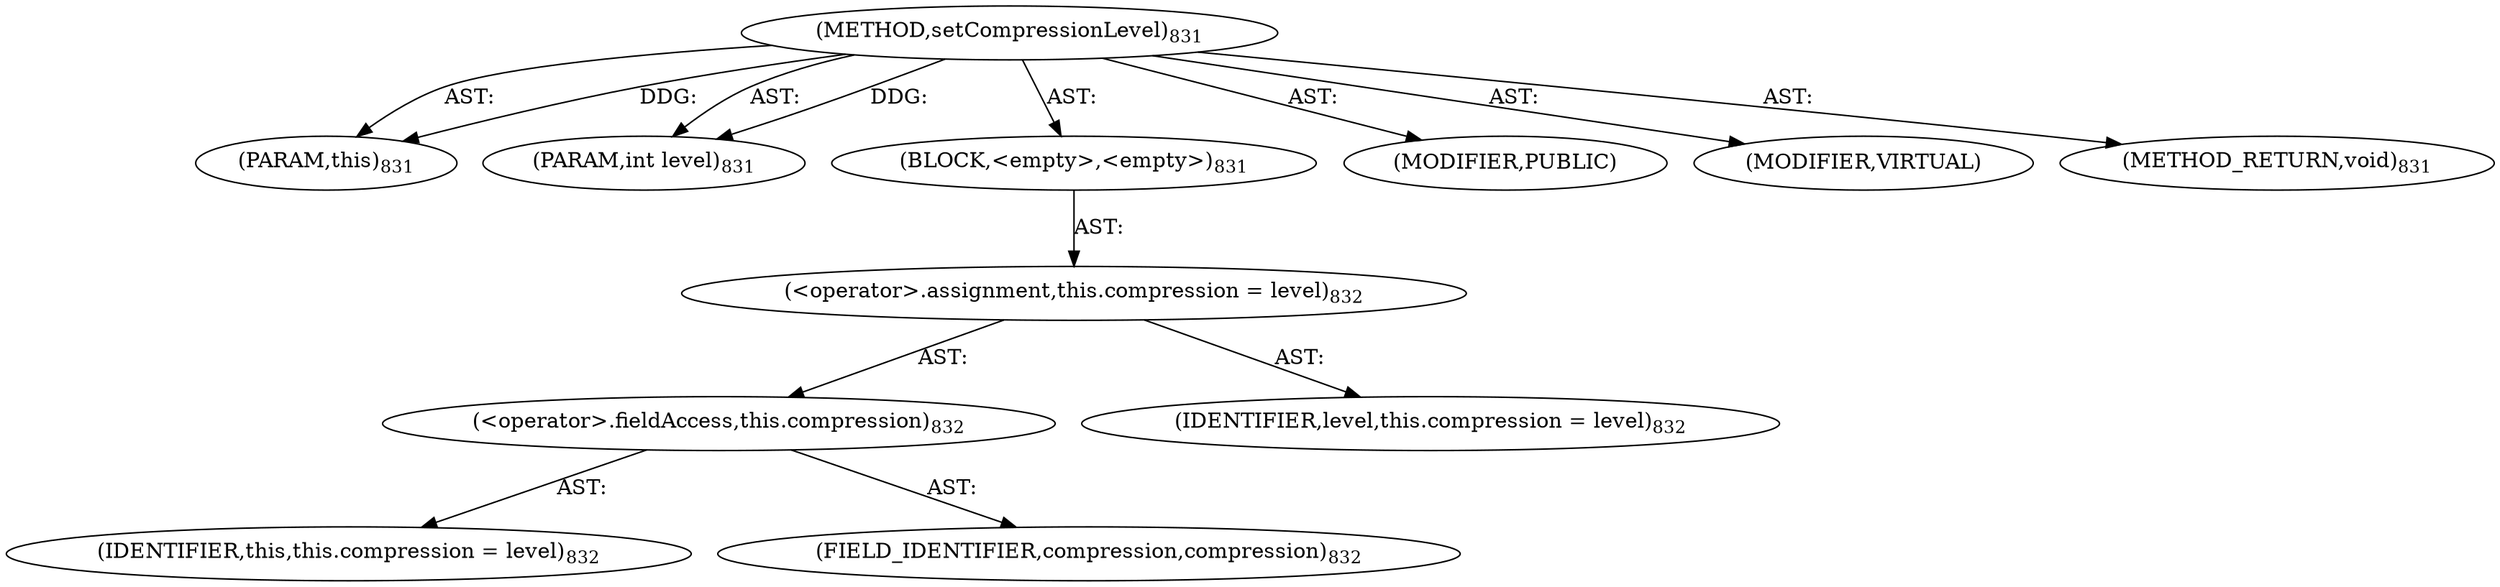 digraph "setCompressionLevel" {  
"111669149735" [label = <(METHOD,setCompressionLevel)<SUB>831</SUB>> ]
"115964117024" [label = <(PARAM,this)<SUB>831</SUB>> ]
"115964117062" [label = <(PARAM,int level)<SUB>831</SUB>> ]
"25769803894" [label = <(BLOCK,&lt;empty&gt;,&lt;empty&gt;)<SUB>831</SUB>> ]
"30064771487" [label = <(&lt;operator&gt;.assignment,this.compression = level)<SUB>832</SUB>> ]
"30064771488" [label = <(&lt;operator&gt;.fieldAccess,this.compression)<SUB>832</SUB>> ]
"68719476808" [label = <(IDENTIFIER,this,this.compression = level)<SUB>832</SUB>> ]
"55834574958" [label = <(FIELD_IDENTIFIER,compression,compression)<SUB>832</SUB>> ]
"68719477082" [label = <(IDENTIFIER,level,this.compression = level)<SUB>832</SUB>> ]
"133143986280" [label = <(MODIFIER,PUBLIC)> ]
"133143986281" [label = <(MODIFIER,VIRTUAL)> ]
"128849018919" [label = <(METHOD_RETURN,void)<SUB>831</SUB>> ]
  "111669149735" -> "115964117024"  [ label = "AST: "] 
  "111669149735" -> "115964117062"  [ label = "AST: "] 
  "111669149735" -> "25769803894"  [ label = "AST: "] 
  "111669149735" -> "133143986280"  [ label = "AST: "] 
  "111669149735" -> "133143986281"  [ label = "AST: "] 
  "111669149735" -> "128849018919"  [ label = "AST: "] 
  "25769803894" -> "30064771487"  [ label = "AST: "] 
  "30064771487" -> "30064771488"  [ label = "AST: "] 
  "30064771487" -> "68719477082"  [ label = "AST: "] 
  "30064771488" -> "68719476808"  [ label = "AST: "] 
  "30064771488" -> "55834574958"  [ label = "AST: "] 
  "111669149735" -> "115964117024"  [ label = "DDG: "] 
  "111669149735" -> "115964117062"  [ label = "DDG: "] 
}
